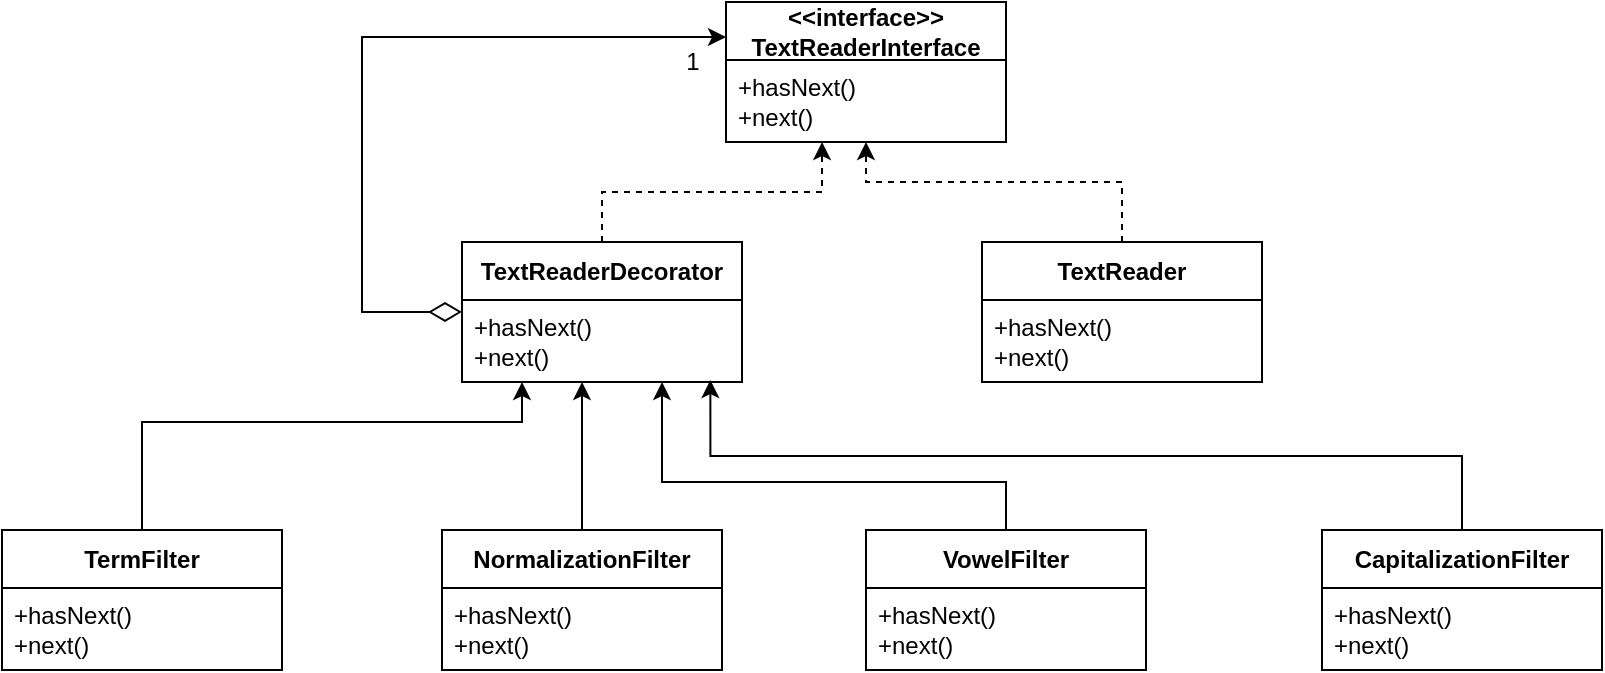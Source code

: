 <mxfile version="21.1.7" type="device">
  <diagram name="Página-1" id="tlvGj0p0CNhPm1_da6hX">
    <mxGraphModel dx="1633" dy="545" grid="1" gridSize="10" guides="1" tooltips="1" connect="1" arrows="1" fold="1" page="1" pageScale="1" pageWidth="583" pageHeight="827" math="0" shadow="0">
      <root>
        <mxCell id="0" />
        <mxCell id="1" parent="0" />
        <mxCell id="Z_P1tSKo5s2avDaVLByz-1" value="&amp;lt;&amp;lt;interface&amp;gt;&amp;gt;&lt;br&gt;TextReaderInterface" style="swimlane;fontStyle=1;align=center;verticalAlign=middle;childLayout=stackLayout;horizontal=1;startSize=29;horizontalStack=0;resizeParent=1;resizeParentMax=0;resizeLast=0;collapsible=0;marginBottom=0;html=1;whiteSpace=wrap;" vertex="1" parent="1">
          <mxGeometry x="222" y="80" width="140" height="70" as="geometry" />
        </mxCell>
        <mxCell id="Z_P1tSKo5s2avDaVLByz-2" value="+hasNext()&lt;br&gt;+next()" style="text;html=1;strokeColor=none;fillColor=none;align=left;verticalAlign=middle;spacingLeft=4;spacingRight=4;overflow=hidden;rotatable=0;points=[[0,0.5],[1,0.5]];portConstraint=eastwest;whiteSpace=wrap;" vertex="1" parent="Z_P1tSKo5s2avDaVLByz-1">
          <mxGeometry y="29" width="140" height="41" as="geometry" />
        </mxCell>
        <mxCell id="Z_P1tSKo5s2avDaVLByz-6" style="edgeStyle=orthogonalEdgeStyle;rounded=0;orthogonalLoop=1;jettySize=auto;html=1;entryX=0.343;entryY=1;entryDx=0;entryDy=0;entryPerimeter=0;dashed=1;" edge="1" parent="1" source="Z_P1tSKo5s2avDaVLByz-4" target="Z_P1tSKo5s2avDaVLByz-2">
          <mxGeometry relative="1" as="geometry" />
        </mxCell>
        <mxCell id="Z_P1tSKo5s2avDaVLByz-23" style="edgeStyle=orthogonalEdgeStyle;rounded=0;orthogonalLoop=1;jettySize=auto;html=1;entryX=0;entryY=0.25;entryDx=0;entryDy=0;startArrow=diamondThin;startFill=0;startSize=14;" edge="1" parent="1" source="Z_P1tSKo5s2avDaVLByz-4" target="Z_P1tSKo5s2avDaVLByz-1">
          <mxGeometry relative="1" as="geometry">
            <Array as="points">
              <mxPoint x="40" y="235" />
              <mxPoint x="40" y="98" />
            </Array>
          </mxGeometry>
        </mxCell>
        <mxCell id="Z_P1tSKo5s2avDaVLByz-4" value="TextReaderDecorator" style="swimlane;fontStyle=1;align=center;verticalAlign=middle;childLayout=stackLayout;horizontal=1;startSize=29;horizontalStack=0;resizeParent=1;resizeParentMax=0;resizeLast=0;collapsible=0;marginBottom=0;html=1;whiteSpace=wrap;" vertex="1" parent="1">
          <mxGeometry x="90" y="200" width="140" height="70" as="geometry" />
        </mxCell>
        <mxCell id="Z_P1tSKo5s2avDaVLByz-5" value="+hasNext()&lt;br&gt;+next()" style="text;html=1;strokeColor=none;fillColor=none;align=left;verticalAlign=middle;spacingLeft=4;spacingRight=4;overflow=hidden;rotatable=0;points=[[0,0.5],[1,0.5]];portConstraint=eastwest;whiteSpace=wrap;" vertex="1" parent="Z_P1tSKo5s2avDaVLByz-4">
          <mxGeometry y="29" width="140" height="41" as="geometry" />
        </mxCell>
        <mxCell id="Z_P1tSKo5s2avDaVLByz-10" style="edgeStyle=orthogonalEdgeStyle;rounded=0;orthogonalLoop=1;jettySize=auto;html=1;dashed=1;" edge="1" parent="1" source="Z_P1tSKo5s2avDaVLByz-7" target="Z_P1tSKo5s2avDaVLByz-2">
          <mxGeometry relative="1" as="geometry">
            <Array as="points">
              <mxPoint x="420" y="170" />
              <mxPoint x="292" y="170" />
            </Array>
          </mxGeometry>
        </mxCell>
        <mxCell id="Z_P1tSKo5s2avDaVLByz-7" value="TextReader" style="swimlane;fontStyle=1;align=center;verticalAlign=middle;childLayout=stackLayout;horizontal=1;startSize=29;horizontalStack=0;resizeParent=1;resizeParentMax=0;resizeLast=0;collapsible=0;marginBottom=0;html=1;whiteSpace=wrap;" vertex="1" parent="1">
          <mxGeometry x="350" y="200" width="140" height="70" as="geometry" />
        </mxCell>
        <mxCell id="Z_P1tSKo5s2avDaVLByz-8" value="+hasNext()&lt;br&gt;+next()" style="text;html=1;strokeColor=none;fillColor=none;align=left;verticalAlign=middle;spacingLeft=4;spacingRight=4;overflow=hidden;rotatable=0;points=[[0,0.5],[1,0.5]];portConstraint=eastwest;whiteSpace=wrap;" vertex="1" parent="Z_P1tSKo5s2avDaVLByz-7">
          <mxGeometry y="29" width="140" height="41" as="geometry" />
        </mxCell>
        <mxCell id="Z_P1tSKo5s2avDaVLByz-20" style="edgeStyle=orthogonalEdgeStyle;rounded=0;orthogonalLoop=1;jettySize=auto;html=1;" edge="1" parent="1" source="Z_P1tSKo5s2avDaVLByz-11" target="Z_P1tSKo5s2avDaVLByz-5">
          <mxGeometry relative="1" as="geometry">
            <Array as="points">
              <mxPoint x="150" y="290" />
              <mxPoint x="150" y="290" />
            </Array>
          </mxGeometry>
        </mxCell>
        <mxCell id="Z_P1tSKo5s2avDaVLByz-11" value="NormalizationFilter" style="swimlane;fontStyle=1;align=center;verticalAlign=middle;childLayout=stackLayout;horizontal=1;startSize=29;horizontalStack=0;resizeParent=1;resizeParentMax=0;resizeLast=0;collapsible=0;marginBottom=0;html=1;whiteSpace=wrap;" vertex="1" parent="1">
          <mxGeometry x="80" y="344" width="140" height="70" as="geometry" />
        </mxCell>
        <mxCell id="Z_P1tSKo5s2avDaVLByz-12" value="+hasNext()&lt;br&gt;+next()" style="text;html=1;strokeColor=none;fillColor=none;align=left;verticalAlign=middle;spacingLeft=4;spacingRight=4;overflow=hidden;rotatable=0;points=[[0,0.5],[1,0.5]];portConstraint=eastwest;whiteSpace=wrap;" vertex="1" parent="Z_P1tSKo5s2avDaVLByz-11">
          <mxGeometry y="29" width="140" height="41" as="geometry" />
        </mxCell>
        <mxCell id="Z_P1tSKo5s2avDaVLByz-19" style="edgeStyle=orthogonalEdgeStyle;rounded=0;orthogonalLoop=1;jettySize=auto;html=1;" edge="1" parent="1" source="Z_P1tSKo5s2avDaVLByz-13" target="Z_P1tSKo5s2avDaVLByz-5">
          <mxGeometry relative="1" as="geometry">
            <Array as="points">
              <mxPoint x="-70" y="290" />
              <mxPoint x="120" y="290" />
            </Array>
          </mxGeometry>
        </mxCell>
        <mxCell id="Z_P1tSKo5s2avDaVLByz-13" value="TermFilter" style="swimlane;fontStyle=1;align=center;verticalAlign=middle;childLayout=stackLayout;horizontal=1;startSize=29;horizontalStack=0;resizeParent=1;resizeParentMax=0;resizeLast=0;collapsible=0;marginBottom=0;html=1;whiteSpace=wrap;" vertex="1" parent="1">
          <mxGeometry x="-140" y="344" width="140" height="70" as="geometry" />
        </mxCell>
        <mxCell id="Z_P1tSKo5s2avDaVLByz-14" value="+hasNext()&lt;br&gt;+next()" style="text;html=1;strokeColor=none;fillColor=none;align=left;verticalAlign=middle;spacingLeft=4;spacingRight=4;overflow=hidden;rotatable=0;points=[[0,0.5],[1,0.5]];portConstraint=eastwest;whiteSpace=wrap;" vertex="1" parent="Z_P1tSKo5s2avDaVLByz-13">
          <mxGeometry y="29" width="140" height="41" as="geometry" />
        </mxCell>
        <mxCell id="Z_P1tSKo5s2avDaVLByz-21" style="edgeStyle=orthogonalEdgeStyle;rounded=0;orthogonalLoop=1;jettySize=auto;html=1;" edge="1" parent="1" source="Z_P1tSKo5s2avDaVLByz-15" target="Z_P1tSKo5s2avDaVLByz-5">
          <mxGeometry relative="1" as="geometry">
            <Array as="points">
              <mxPoint x="362" y="320" />
              <mxPoint x="190" y="320" />
            </Array>
          </mxGeometry>
        </mxCell>
        <mxCell id="Z_P1tSKo5s2avDaVLByz-15" value="VowelFilter" style="swimlane;fontStyle=1;align=center;verticalAlign=middle;childLayout=stackLayout;horizontal=1;startSize=29;horizontalStack=0;resizeParent=1;resizeParentMax=0;resizeLast=0;collapsible=0;marginBottom=0;html=1;whiteSpace=wrap;" vertex="1" parent="1">
          <mxGeometry x="292" y="344" width="140" height="70" as="geometry" />
        </mxCell>
        <mxCell id="Z_P1tSKo5s2avDaVLByz-16" value="+hasNext()&lt;br&gt;+next()" style="text;html=1;strokeColor=none;fillColor=none;align=left;verticalAlign=middle;spacingLeft=4;spacingRight=4;overflow=hidden;rotatable=0;points=[[0,0.5],[1,0.5]];portConstraint=eastwest;whiteSpace=wrap;" vertex="1" parent="Z_P1tSKo5s2avDaVLByz-15">
          <mxGeometry y="29" width="140" height="41" as="geometry" />
        </mxCell>
        <mxCell id="Z_P1tSKo5s2avDaVLByz-22" style="edgeStyle=orthogonalEdgeStyle;rounded=0;orthogonalLoop=1;jettySize=auto;html=1;entryX=0.887;entryY=0.976;entryDx=0;entryDy=0;entryPerimeter=0;" edge="1" parent="1" source="Z_P1tSKo5s2avDaVLByz-17" target="Z_P1tSKo5s2avDaVLByz-5">
          <mxGeometry relative="1" as="geometry" />
        </mxCell>
        <mxCell id="Z_P1tSKo5s2avDaVLByz-17" value="CapitalizationFilter" style="swimlane;fontStyle=1;align=center;verticalAlign=middle;childLayout=stackLayout;horizontal=1;startSize=29;horizontalStack=0;resizeParent=1;resizeParentMax=0;resizeLast=0;collapsible=0;marginBottom=0;html=1;whiteSpace=wrap;" vertex="1" parent="1">
          <mxGeometry x="520" y="344" width="140" height="70" as="geometry" />
        </mxCell>
        <mxCell id="Z_P1tSKo5s2avDaVLByz-18" value="+hasNext()&lt;br&gt;+next()" style="text;html=1;strokeColor=none;fillColor=none;align=left;verticalAlign=middle;spacingLeft=4;spacingRight=4;overflow=hidden;rotatable=0;points=[[0,0.5],[1,0.5]];portConstraint=eastwest;whiteSpace=wrap;" vertex="1" parent="Z_P1tSKo5s2avDaVLByz-17">
          <mxGeometry y="29" width="140" height="41" as="geometry" />
        </mxCell>
        <mxCell id="Z_P1tSKo5s2avDaVLByz-24" value="1" style="text;html=1;align=center;verticalAlign=middle;resizable=0;points=[];autosize=1;strokeColor=none;fillColor=none;" vertex="1" parent="1">
          <mxGeometry x="190" y="95" width="30" height="30" as="geometry" />
        </mxCell>
      </root>
    </mxGraphModel>
  </diagram>
</mxfile>
